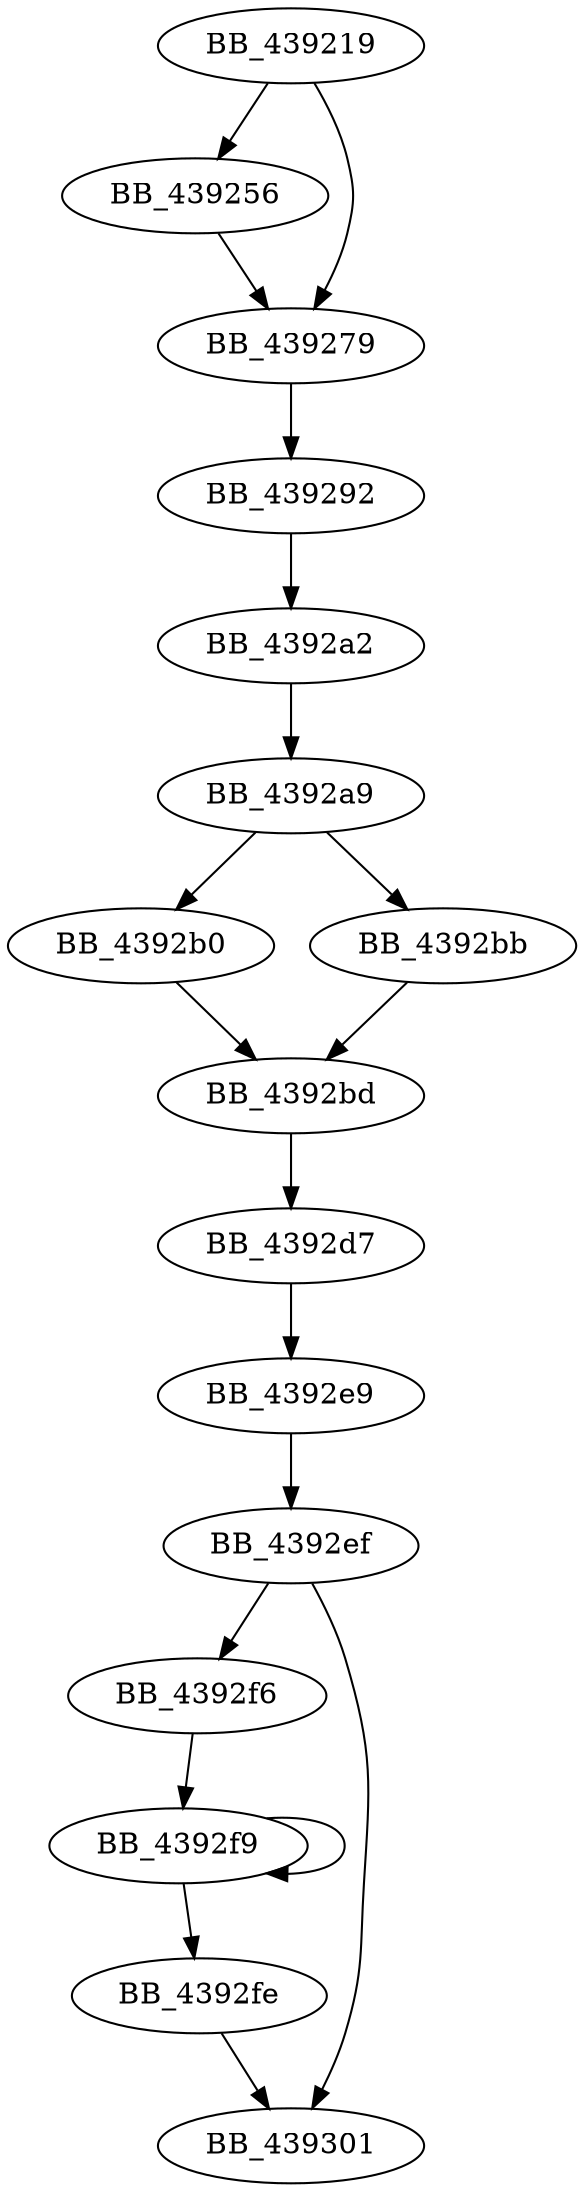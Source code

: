 DiGraph unknown_libname_53{
BB_439219->BB_439256
BB_439219->BB_439279
BB_439256->BB_439279
BB_439279->BB_439292
BB_439292->BB_4392a2
BB_4392a2->BB_4392a9
BB_4392a9->BB_4392b0
BB_4392a9->BB_4392bb
BB_4392b0->BB_4392bd
BB_4392bb->BB_4392bd
BB_4392bd->BB_4392d7
BB_4392d7->BB_4392e9
BB_4392e9->BB_4392ef
BB_4392ef->BB_4392f6
BB_4392ef->BB_439301
BB_4392f6->BB_4392f9
BB_4392f9->BB_4392f9
BB_4392f9->BB_4392fe
BB_4392fe->BB_439301
}
